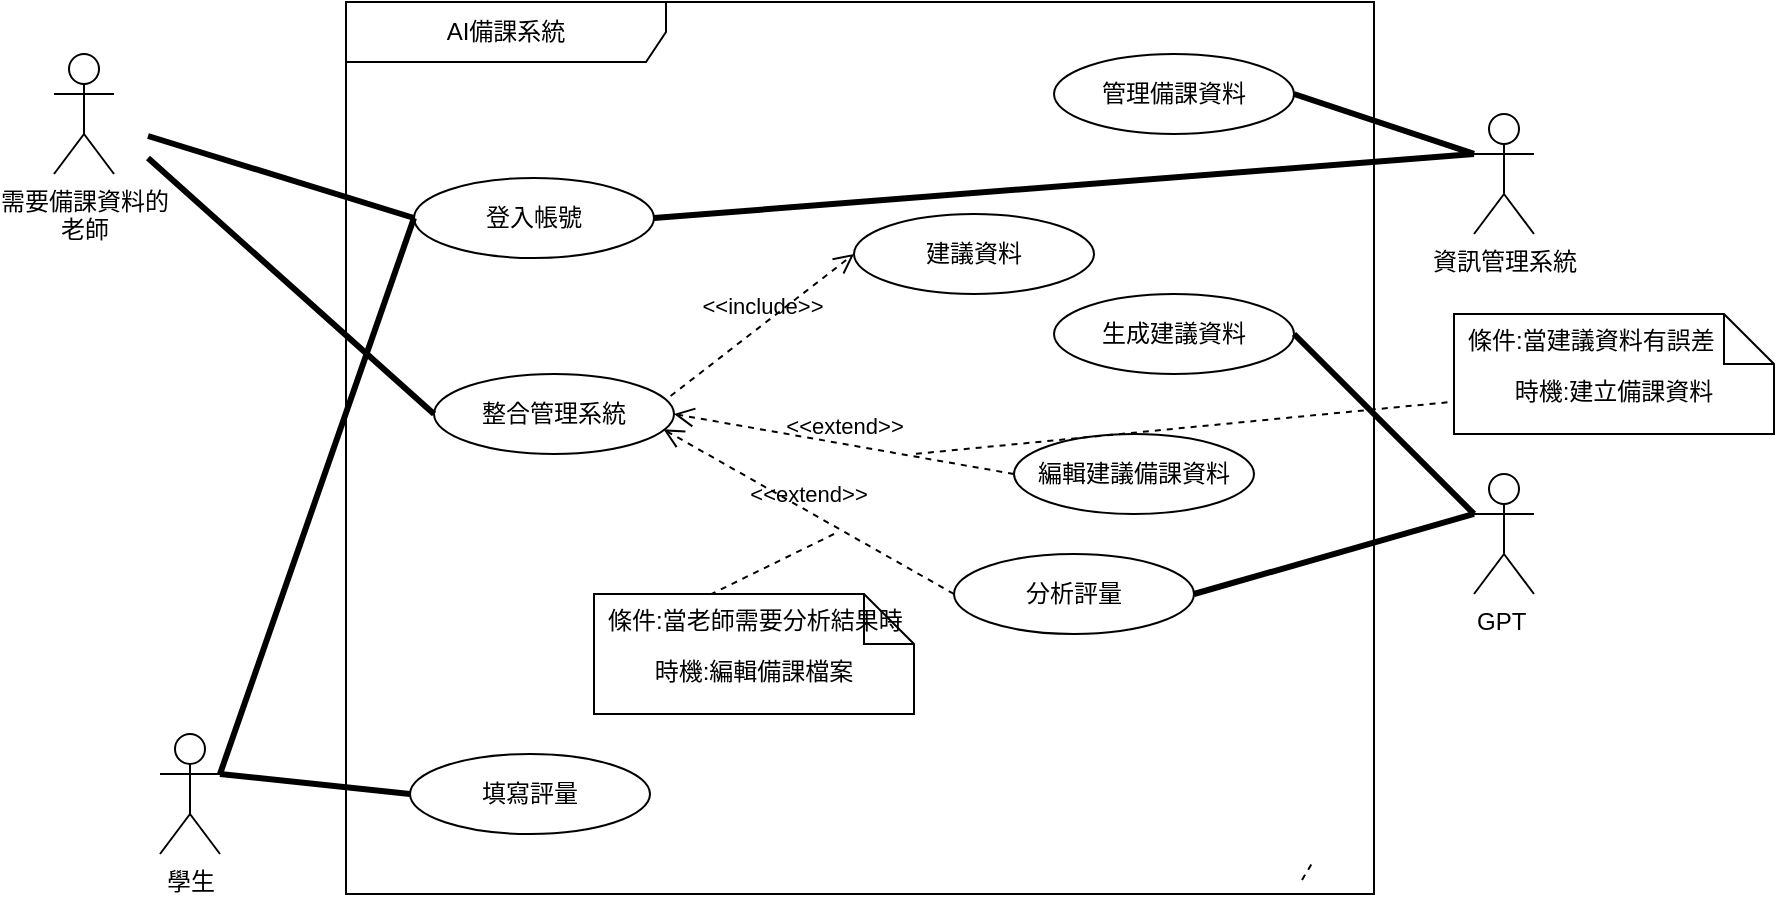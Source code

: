 <mxfile version="26.0.3">
  <diagram name="第 1 页" id="H2TznUmvJiQQ8Nd20iMS">
    <mxGraphModel dx="794" dy="5127" grid="1" gridSize="10" guides="1" tooltips="1" connect="1" arrows="1" fold="1" page="1" pageScale="1" pageWidth="3300" pageHeight="4681" math="0" shadow="0">
      <root>
        <mxCell id="0" />
        <mxCell id="1" parent="0" />
        <mxCell id="CziYM-y-jJqnJA0qJ0Aq-1" value="需要備課資料的&lt;div&gt;老師&lt;/div&gt;&lt;div&gt;&lt;br&gt;&lt;/div&gt;" style="shape=umlActor;verticalLabelPosition=bottom;verticalAlign=top;html=1;" parent="1" vertex="1">
          <mxGeometry x="30" y="-360" width="30" height="60" as="geometry" />
        </mxCell>
        <mxCell id="CziYM-y-jJqnJA0qJ0Aq-2" value="AI備課系統" style="shape=umlFrame;whiteSpace=wrap;html=1;pointerEvents=0;recursiveResize=0;container=1;collapsible=0;width=160;" parent="1" vertex="1">
          <mxGeometry x="176" y="-386" width="514" height="446" as="geometry" />
        </mxCell>
        <mxCell id="CziYM-y-jJqnJA0qJ0Aq-3" value="登入帳號" style="ellipse;html=1;whiteSpace=wrap;" parent="CziYM-y-jJqnJA0qJ0Aq-2" vertex="1">
          <mxGeometry x="34" y="88" width="120" height="40" as="geometry" />
        </mxCell>
        <mxCell id="CziYM-y-jJqnJA0qJ0Aq-16" value="&amp;lt;&amp;lt;include&amp;gt;&amp;gt;" style="endArrow=open;startArrow=none;endFill=0;startFill=0;endSize=8;html=1;verticalAlign=bottom;dashed=1;labelBackgroundColor=none;rounded=0;exitX=0.986;exitY=0.275;exitDx=0;exitDy=0;entryX=0;entryY=0.5;entryDx=0;entryDy=0;exitPerimeter=0;" parent="CziYM-y-jJqnJA0qJ0Aq-2" source="CziYM-y-jJqnJA0qJ0Aq-39" target="xHbhCZASZW0XeuVVDQTi-1" edge="1">
          <mxGeometry width="160" relative="1" as="geometry">
            <mxPoint x="154" y="186" as="sourcePoint" />
            <mxPoint x="237" y="165" as="targetPoint" />
          </mxGeometry>
        </mxCell>
        <mxCell id="CziYM-y-jJqnJA0qJ0Aq-35" value="" style="endArrow=none;startArrow=none;endFill=0;startFill=0;endSize=8;html=1;verticalAlign=bottom;dashed=1;labelBackgroundColor=none;rounded=0;exitX=0.5;exitY=0;exitDx=0;exitDy=0;" parent="CziYM-y-jJqnJA0qJ0Aq-2" edge="1">
          <mxGeometry width="160" relative="1" as="geometry">
            <mxPoint x="478" y="439" as="sourcePoint" />
            <mxPoint x="484" y="429" as="targetPoint" />
            <mxPoint as="offset" />
          </mxGeometry>
        </mxCell>
        <mxCell id="CziYM-y-jJqnJA0qJ0Aq-39" value="整合管理系統" style="ellipse;html=1;whiteSpace=wrap;" parent="CziYM-y-jJqnJA0qJ0Aq-2" vertex="1">
          <mxGeometry x="44" y="186" width="120" height="40" as="geometry" />
        </mxCell>
        <mxCell id="CziYM-y-jJqnJA0qJ0Aq-40" value="分析評量" style="ellipse;html=1;whiteSpace=wrap;" parent="CziYM-y-jJqnJA0qJ0Aq-2" vertex="1">
          <mxGeometry x="304" y="276" width="120" height="40" as="geometry" />
        </mxCell>
        <mxCell id="CziYM-y-jJqnJA0qJ0Aq-50" value="學生" style="shape=umlActor;verticalLabelPosition=bottom;verticalAlign=top;html=1;" parent="CziYM-y-jJqnJA0qJ0Aq-2" vertex="1">
          <mxGeometry x="-93" y="366" width="30" height="60" as="geometry" />
        </mxCell>
        <mxCell id="CziYM-y-jJqnJA0qJ0Aq-72" value="" style="endArrow=none;startArrow=none;endFill=0;startFill=0;endSize=8;html=1;verticalAlign=bottom;labelBackgroundColor=none;strokeWidth=3;rounded=0;exitX=1;exitY=0.333;exitDx=0;exitDy=0;exitPerimeter=0;entryX=0;entryY=0.5;entryDx=0;entryDy=0;" parent="CziYM-y-jJqnJA0qJ0Aq-2" source="CziYM-y-jJqnJA0qJ0Aq-50" target="xHbhCZASZW0XeuVVDQTi-9" edge="1">
          <mxGeometry width="160" relative="1" as="geometry">
            <mxPoint x="-121" y="760" as="sourcePoint" />
            <mxPoint x="34" y="386" as="targetPoint" />
          </mxGeometry>
        </mxCell>
        <mxCell id="CziYM-y-jJqnJA0qJ0Aq-74" value="" style="endArrow=none;startArrow=none;endFill=0;startFill=0;endSize=8;html=1;verticalAlign=bottom;labelBackgroundColor=none;strokeWidth=3;rounded=0;exitX=1;exitY=0.333;exitDx=0;exitDy=0;exitPerimeter=0;entryX=0;entryY=0.5;entryDx=0;entryDy=0;" parent="CziYM-y-jJqnJA0qJ0Aq-2" source="CziYM-y-jJqnJA0qJ0Aq-50" target="CziYM-y-jJqnJA0qJ0Aq-3" edge="1">
          <mxGeometry width="160" relative="1" as="geometry">
            <mxPoint x="-64" y="670" as="sourcePoint" />
            <mxPoint x="33" y="670" as="targetPoint" />
          </mxGeometry>
        </mxCell>
        <mxCell id="xHbhCZASZW0XeuVVDQTi-1" value="建議資料" style="ellipse;html=1;whiteSpace=wrap;" parent="CziYM-y-jJqnJA0qJ0Aq-2" vertex="1">
          <mxGeometry x="254" y="106" width="120" height="40" as="geometry" />
        </mxCell>
        <mxCell id="xHbhCZASZW0XeuVVDQTi-3" value="&amp;lt;&amp;lt;extend&amp;gt;&amp;gt;" style="endArrow=open;startArrow=none;endFill=0;startFill=0;endSize=8;html=1;verticalAlign=bottom;dashed=1;labelBackgroundColor=none;rounded=0;exitX=0;exitY=0.5;exitDx=0;exitDy=0;entryX=0.956;entryY=0.692;entryDx=0;entryDy=0;entryPerimeter=0;" parent="CziYM-y-jJqnJA0qJ0Aq-2" source="CziYM-y-jJqnJA0qJ0Aq-40" target="CziYM-y-jJqnJA0qJ0Aq-39" edge="1">
          <mxGeometry width="160" relative="1" as="geometry">
            <mxPoint x="184" y="326" as="sourcePoint" />
            <mxPoint x="152" y="251" as="targetPoint" />
          </mxGeometry>
        </mxCell>
        <mxCell id="xHbhCZASZW0XeuVVDQTi-9" value="填寫評量" style="ellipse;html=1;whiteSpace=wrap;" parent="CziYM-y-jJqnJA0qJ0Aq-2" vertex="1">
          <mxGeometry x="32" y="376" width="120" height="40" as="geometry" />
        </mxCell>
        <mxCell id="CziYM-y-jJqnJA0qJ0Aq-18" value="編輯建議備課資料" style="ellipse;html=1;whiteSpace=wrap;" parent="CziYM-y-jJqnJA0qJ0Aq-2" vertex="1">
          <mxGeometry x="334" y="216" width="120" height="40" as="geometry" />
        </mxCell>
        <mxCell id="_Kk4AJ7cjc7ddRNfzMjY-4" value="&amp;lt;&amp;lt;extend&amp;gt;&amp;gt;" style="endArrow=open;startArrow=none;endFill=0;startFill=0;endSize=8;html=1;verticalAlign=bottom;dashed=1;labelBackgroundColor=none;rounded=0;exitX=0;exitY=0.5;exitDx=0;exitDy=0;entryX=1;entryY=0.5;entryDx=0;entryDy=0;" parent="CziYM-y-jJqnJA0qJ0Aq-2" source="CziYM-y-jJqnJA0qJ0Aq-18" target="CziYM-y-jJqnJA0qJ0Aq-39" edge="1">
          <mxGeometry width="160" relative="1" as="geometry">
            <mxPoint x="204" y="211.75" as="sourcePoint" />
            <mxPoint x="147.28" y="192.68" as="targetPoint" />
          </mxGeometry>
        </mxCell>
        <mxCell id="4" value="" style="endArrow=none;startArrow=none;endFill=0;startFill=0;endSize=8;html=1;verticalAlign=bottom;dashed=1;labelBackgroundColor=none;rounded=0;exitX=0;exitY=0.5;exitDx=0;exitDy=0;" parent="CziYM-y-jJqnJA0qJ0Aq-2" edge="1">
          <mxGeometry width="160" relative="1" as="geometry">
            <mxPoint x="550.72" y="200.16" as="sourcePoint" />
            <mxPoint x="284" y="226" as="targetPoint" />
          </mxGeometry>
        </mxCell>
        <mxCell id="9" value="" style="endArrow=none;startArrow=none;endFill=0;startFill=0;endSize=8;html=1;verticalAlign=bottom;dashed=1;labelBackgroundColor=none;rounded=0;entryX=0.363;entryY=0.013;entryDx=0;entryDy=0;entryPerimeter=0;" parent="CziYM-y-jJqnJA0qJ0Aq-2" target="8" edge="1">
          <mxGeometry width="160" relative="1" as="geometry">
            <mxPoint x="244" y="266" as="sourcePoint" />
            <mxPoint x="224" y="273.92" as="targetPoint" />
          </mxGeometry>
        </mxCell>
        <mxCell id="10" value="生成建議資料" style="ellipse;html=1;whiteSpace=wrap;" parent="CziYM-y-jJqnJA0qJ0Aq-2" vertex="1">
          <mxGeometry x="354" y="146" width="120" height="40" as="geometry" />
        </mxCell>
        <mxCell id="12" value="管理備課資料" style="ellipse;html=1;whiteSpace=wrap;" parent="CziYM-y-jJqnJA0qJ0Aq-2" vertex="1">
          <mxGeometry x="354" y="26" width="120" height="40" as="geometry" />
        </mxCell>
        <mxCell id="CziYM-y-jJqnJA0qJ0Aq-52" value="" style="endArrow=none;startArrow=none;endFill=0;startFill=0;endSize=8;html=1;verticalAlign=bottom;labelBackgroundColor=none;strokeWidth=3;rounded=0;entryX=0;entryY=0.5;entryDx=0;entryDy=0;" parent="1" target="CziYM-y-jJqnJA0qJ0Aq-3" edge="1">
          <mxGeometry width="160" relative="1" as="geometry">
            <mxPoint x="77" y="-319" as="sourcePoint" />
            <mxPoint x="242" y="-145" as="targetPoint" />
          </mxGeometry>
        </mxCell>
        <mxCell id="CziYM-y-jJqnJA0qJ0Aq-60" value="" style="endArrow=none;startArrow=none;endFill=0;startFill=0;endSize=8;html=1;verticalAlign=bottom;labelBackgroundColor=none;strokeWidth=3;rounded=0;entryX=0;entryY=0.5;entryDx=0;entryDy=0;" parent="1" target="CziYM-y-jJqnJA0qJ0Aq-39" edge="1">
          <mxGeometry width="160" relative="1" as="geometry">
            <mxPoint x="77" y="-308" as="sourcePoint" />
            <mxPoint x="223.04" y="104" as="targetPoint" />
          </mxGeometry>
        </mxCell>
        <mxCell id="CziYM-y-jJqnJA0qJ0Aq-67" value="GPT&amp;nbsp;" style="shape=umlActor;verticalLabelPosition=bottom;verticalAlign=top;html=1;" parent="1" vertex="1">
          <mxGeometry x="740" y="-150" width="30" height="60" as="geometry" />
        </mxCell>
        <mxCell id="CziYM-y-jJqnJA0qJ0Aq-70" value="" style="endArrow=none;startArrow=none;endFill=0;startFill=0;endSize=8;html=1;verticalAlign=bottom;labelBackgroundColor=none;strokeWidth=3;rounded=0;exitX=1;exitY=0.5;exitDx=0;exitDy=0;entryX=0;entryY=0.333;entryDx=0;entryDy=0;entryPerimeter=0;" parent="1" source="CziYM-y-jJqnJA0qJ0Aq-40" target="CziYM-y-jJqnJA0qJ0Aq-67" edge="1">
          <mxGeometry width="160" relative="1" as="geometry">
            <mxPoint x="716" y="-179" as="sourcePoint" />
            <mxPoint x="816" y="-74" as="targetPoint" />
          </mxGeometry>
        </mxCell>
        <mxCell id="CziYM-y-jJqnJA0qJ0Aq-71" value="資訊管理系統" style="shape=umlActor;verticalLabelPosition=bottom;verticalAlign=top;html=1;" parent="1" vertex="1">
          <mxGeometry x="740" y="-330" width="30" height="60" as="geometry" />
        </mxCell>
        <mxCell id="CziYM-y-jJqnJA0qJ0Aq-77" value="" style="endArrow=none;startArrow=none;endFill=0;startFill=0;endSize=8;html=1;verticalAlign=bottom;labelBackgroundColor=none;strokeWidth=3;rounded=0;entryX=0;entryY=0.333;entryDx=0;entryDy=0;entryPerimeter=0;exitX=1;exitY=0.5;exitDx=0;exitDy=0;" parent="1" source="CziYM-y-jJqnJA0qJ0Aq-3" target="CziYM-y-jJqnJA0qJ0Aq-71" edge="1">
          <mxGeometry width="160" relative="1" as="geometry">
            <mxPoint x="352" y="-304" as="sourcePoint" />
            <mxPoint x="869" y="-268" as="targetPoint" />
          </mxGeometry>
        </mxCell>
        <mxCell id="CziYM-y-jJqnJA0qJ0Aq-81" value="" style="endArrow=none;startArrow=none;endFill=0;startFill=0;endSize=8;html=1;verticalAlign=bottom;labelBackgroundColor=none;strokeWidth=3;rounded=0;entryX=0;entryY=0.333;entryDx=0;entryDy=0;entryPerimeter=0;exitX=1;exitY=0.5;exitDx=0;exitDy=0;" parent="1" source="12" target="CziYM-y-jJqnJA0qJ0Aq-71" edge="1">
          <mxGeometry width="160" relative="1" as="geometry">
            <mxPoint x="700" y="-290" as="sourcePoint" />
            <mxPoint x="869" y="-287" as="targetPoint" />
          </mxGeometry>
        </mxCell>
        <mxCell id="CziYM-y-jJqnJA0qJ0Aq-83" value="" style="endArrow=none;startArrow=none;endFill=0;startFill=0;endSize=8;html=1;verticalAlign=bottom;labelBackgroundColor=none;strokeWidth=3;rounded=0;entryX=0;entryY=0.333;entryDx=0;entryDy=0;entryPerimeter=0;exitX=1;exitY=0.5;exitDx=0;exitDy=0;" parent="1" source="10" target="CziYM-y-jJqnJA0qJ0Aq-67" edge="1">
          <mxGeometry width="160" relative="1" as="geometry">
            <mxPoint x="530" y="-250" as="sourcePoint" />
            <mxPoint x="670" y="-120" as="targetPoint" />
          </mxGeometry>
        </mxCell>
        <mxCell id="2" value="時機:建立備課資料" style="shape=note2;boundedLbl=1;whiteSpace=wrap;html=1;size=25;verticalAlign=top;align=center;" parent="1" vertex="1">
          <mxGeometry x="730" y="-230" width="160" height="60" as="geometry" />
        </mxCell>
        <mxCell id="3" value="條件:當建議資料有誤差" style="resizeWidth=1;part=1;strokeColor=none;fillColor=none;align=left;spacingLeft=5;" parent="2" vertex="1">
          <mxGeometry width="160" height="25" relative="1" as="geometry" />
        </mxCell>
        <mxCell id="7" value="時機:編輯備課檔案" style="shape=note2;boundedLbl=1;whiteSpace=wrap;html=1;size=25;verticalAlign=top;align=center;" parent="1" vertex="1">
          <mxGeometry x="300" y="-90" width="160" height="60" as="geometry" />
        </mxCell>
        <mxCell id="8" value="條件:當老師需要分析結果時" style="resizeWidth=1;part=1;strokeColor=none;fillColor=none;align=left;spacingLeft=5;" parent="7" vertex="1">
          <mxGeometry width="160" height="25" relative="1" as="geometry" />
        </mxCell>
      </root>
    </mxGraphModel>
  </diagram>
</mxfile>

